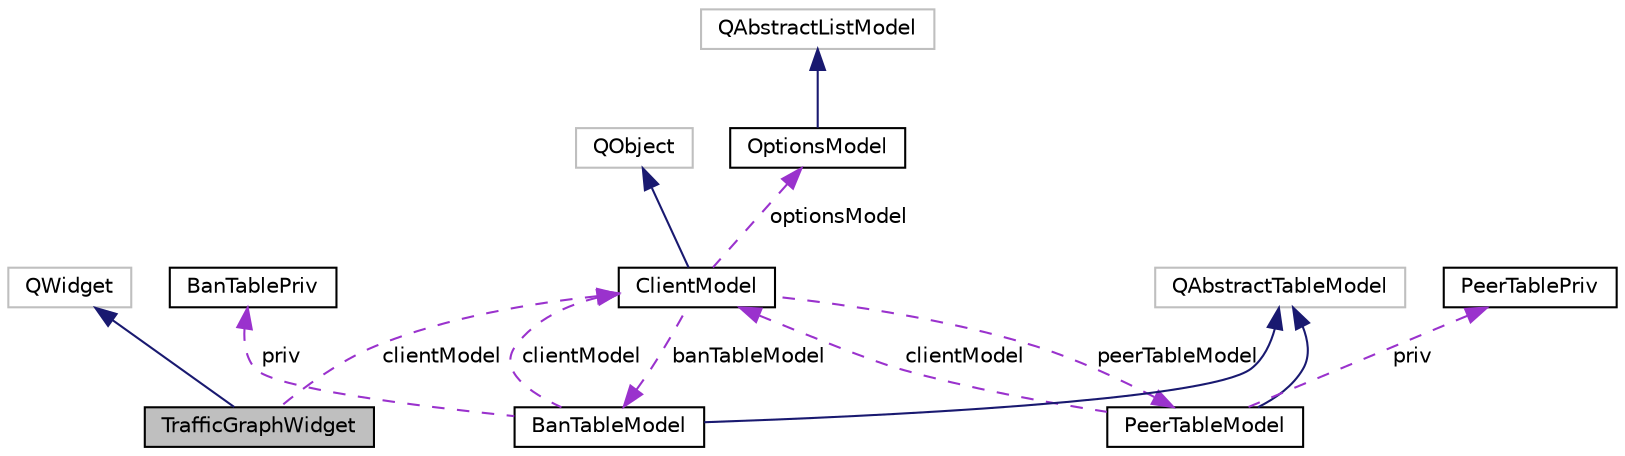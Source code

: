 digraph "TrafficGraphWidget"
{
  edge [fontname="Helvetica",fontsize="10",labelfontname="Helvetica",labelfontsize="10"];
  node [fontname="Helvetica",fontsize="10",shape=record];
  Node2 [label="TrafficGraphWidget",height=0.2,width=0.4,color="black", fillcolor="grey75", style="filled", fontcolor="black"];
  Node3 -> Node2 [dir="back",color="midnightblue",fontsize="10",style="solid",fontname="Helvetica"];
  Node3 [label="QWidget",height=0.2,width=0.4,color="grey75", fillcolor="white", style="filled"];
  Node4 -> Node2 [dir="back",color="darkorchid3",fontsize="10",style="dashed",label=" clientModel" ,fontname="Helvetica"];
  Node4 [label="ClientModel",height=0.2,width=0.4,color="black", fillcolor="white", style="filled",URL="$class_client_model.html",tooltip="Model for Ion network client. "];
  Node5 -> Node4 [dir="back",color="midnightblue",fontsize="10",style="solid",fontname="Helvetica"];
  Node5 [label="QObject",height=0.2,width=0.4,color="grey75", fillcolor="white", style="filled"];
  Node6 -> Node4 [dir="back",color="darkorchid3",fontsize="10",style="dashed",label=" peerTableModel" ,fontname="Helvetica"];
  Node6 [label="PeerTableModel",height=0.2,width=0.4,color="black", fillcolor="white", style="filled",URL="$class_peer_table_model.html",tooltip="Qt model providing information about connected peers, similar to the \"getpeerinfo\" RPC call..."];
  Node7 -> Node6 [dir="back",color="midnightblue",fontsize="10",style="solid",fontname="Helvetica"];
  Node7 [label="QAbstractTableModel",height=0.2,width=0.4,color="grey75", fillcolor="white", style="filled"];
  Node8 -> Node6 [dir="back",color="darkorchid3",fontsize="10",style="dashed",label=" priv" ,fontname="Helvetica"];
  Node8 [label="PeerTablePriv",height=0.2,width=0.4,color="black", fillcolor="white", style="filled",URL="$class_peer_table_priv.html"];
  Node4 -> Node6 [dir="back",color="darkorchid3",fontsize="10",style="dashed",label=" clientModel" ,fontname="Helvetica"];
  Node9 -> Node4 [dir="back",color="darkorchid3",fontsize="10",style="dashed",label=" banTableModel" ,fontname="Helvetica"];
  Node9 [label="BanTableModel",height=0.2,width=0.4,color="black", fillcolor="white", style="filled",URL="$class_ban_table_model.html",tooltip="Qt model providing information about connected peers, similar to the \"getpeerinfo\" RPC call..."];
  Node7 -> Node9 [dir="back",color="midnightblue",fontsize="10",style="solid",fontname="Helvetica"];
  Node10 -> Node9 [dir="back",color="darkorchid3",fontsize="10",style="dashed",label=" priv" ,fontname="Helvetica"];
  Node10 [label="BanTablePriv",height=0.2,width=0.4,color="black", fillcolor="white", style="filled",URL="$class_ban_table_priv.html"];
  Node4 -> Node9 [dir="back",color="darkorchid3",fontsize="10",style="dashed",label=" clientModel" ,fontname="Helvetica"];
  Node11 -> Node4 [dir="back",color="darkorchid3",fontsize="10",style="dashed",label=" optionsModel" ,fontname="Helvetica"];
  Node11 [label="OptionsModel",height=0.2,width=0.4,color="black", fillcolor="white", style="filled",URL="$class_options_model.html",tooltip="Interface from Qt to configuration data structure for Ion client. "];
  Node12 -> Node11 [dir="back",color="midnightblue",fontsize="10",style="solid",fontname="Helvetica"];
  Node12 [label="QAbstractListModel",height=0.2,width=0.4,color="grey75", fillcolor="white", style="filled"];
}
